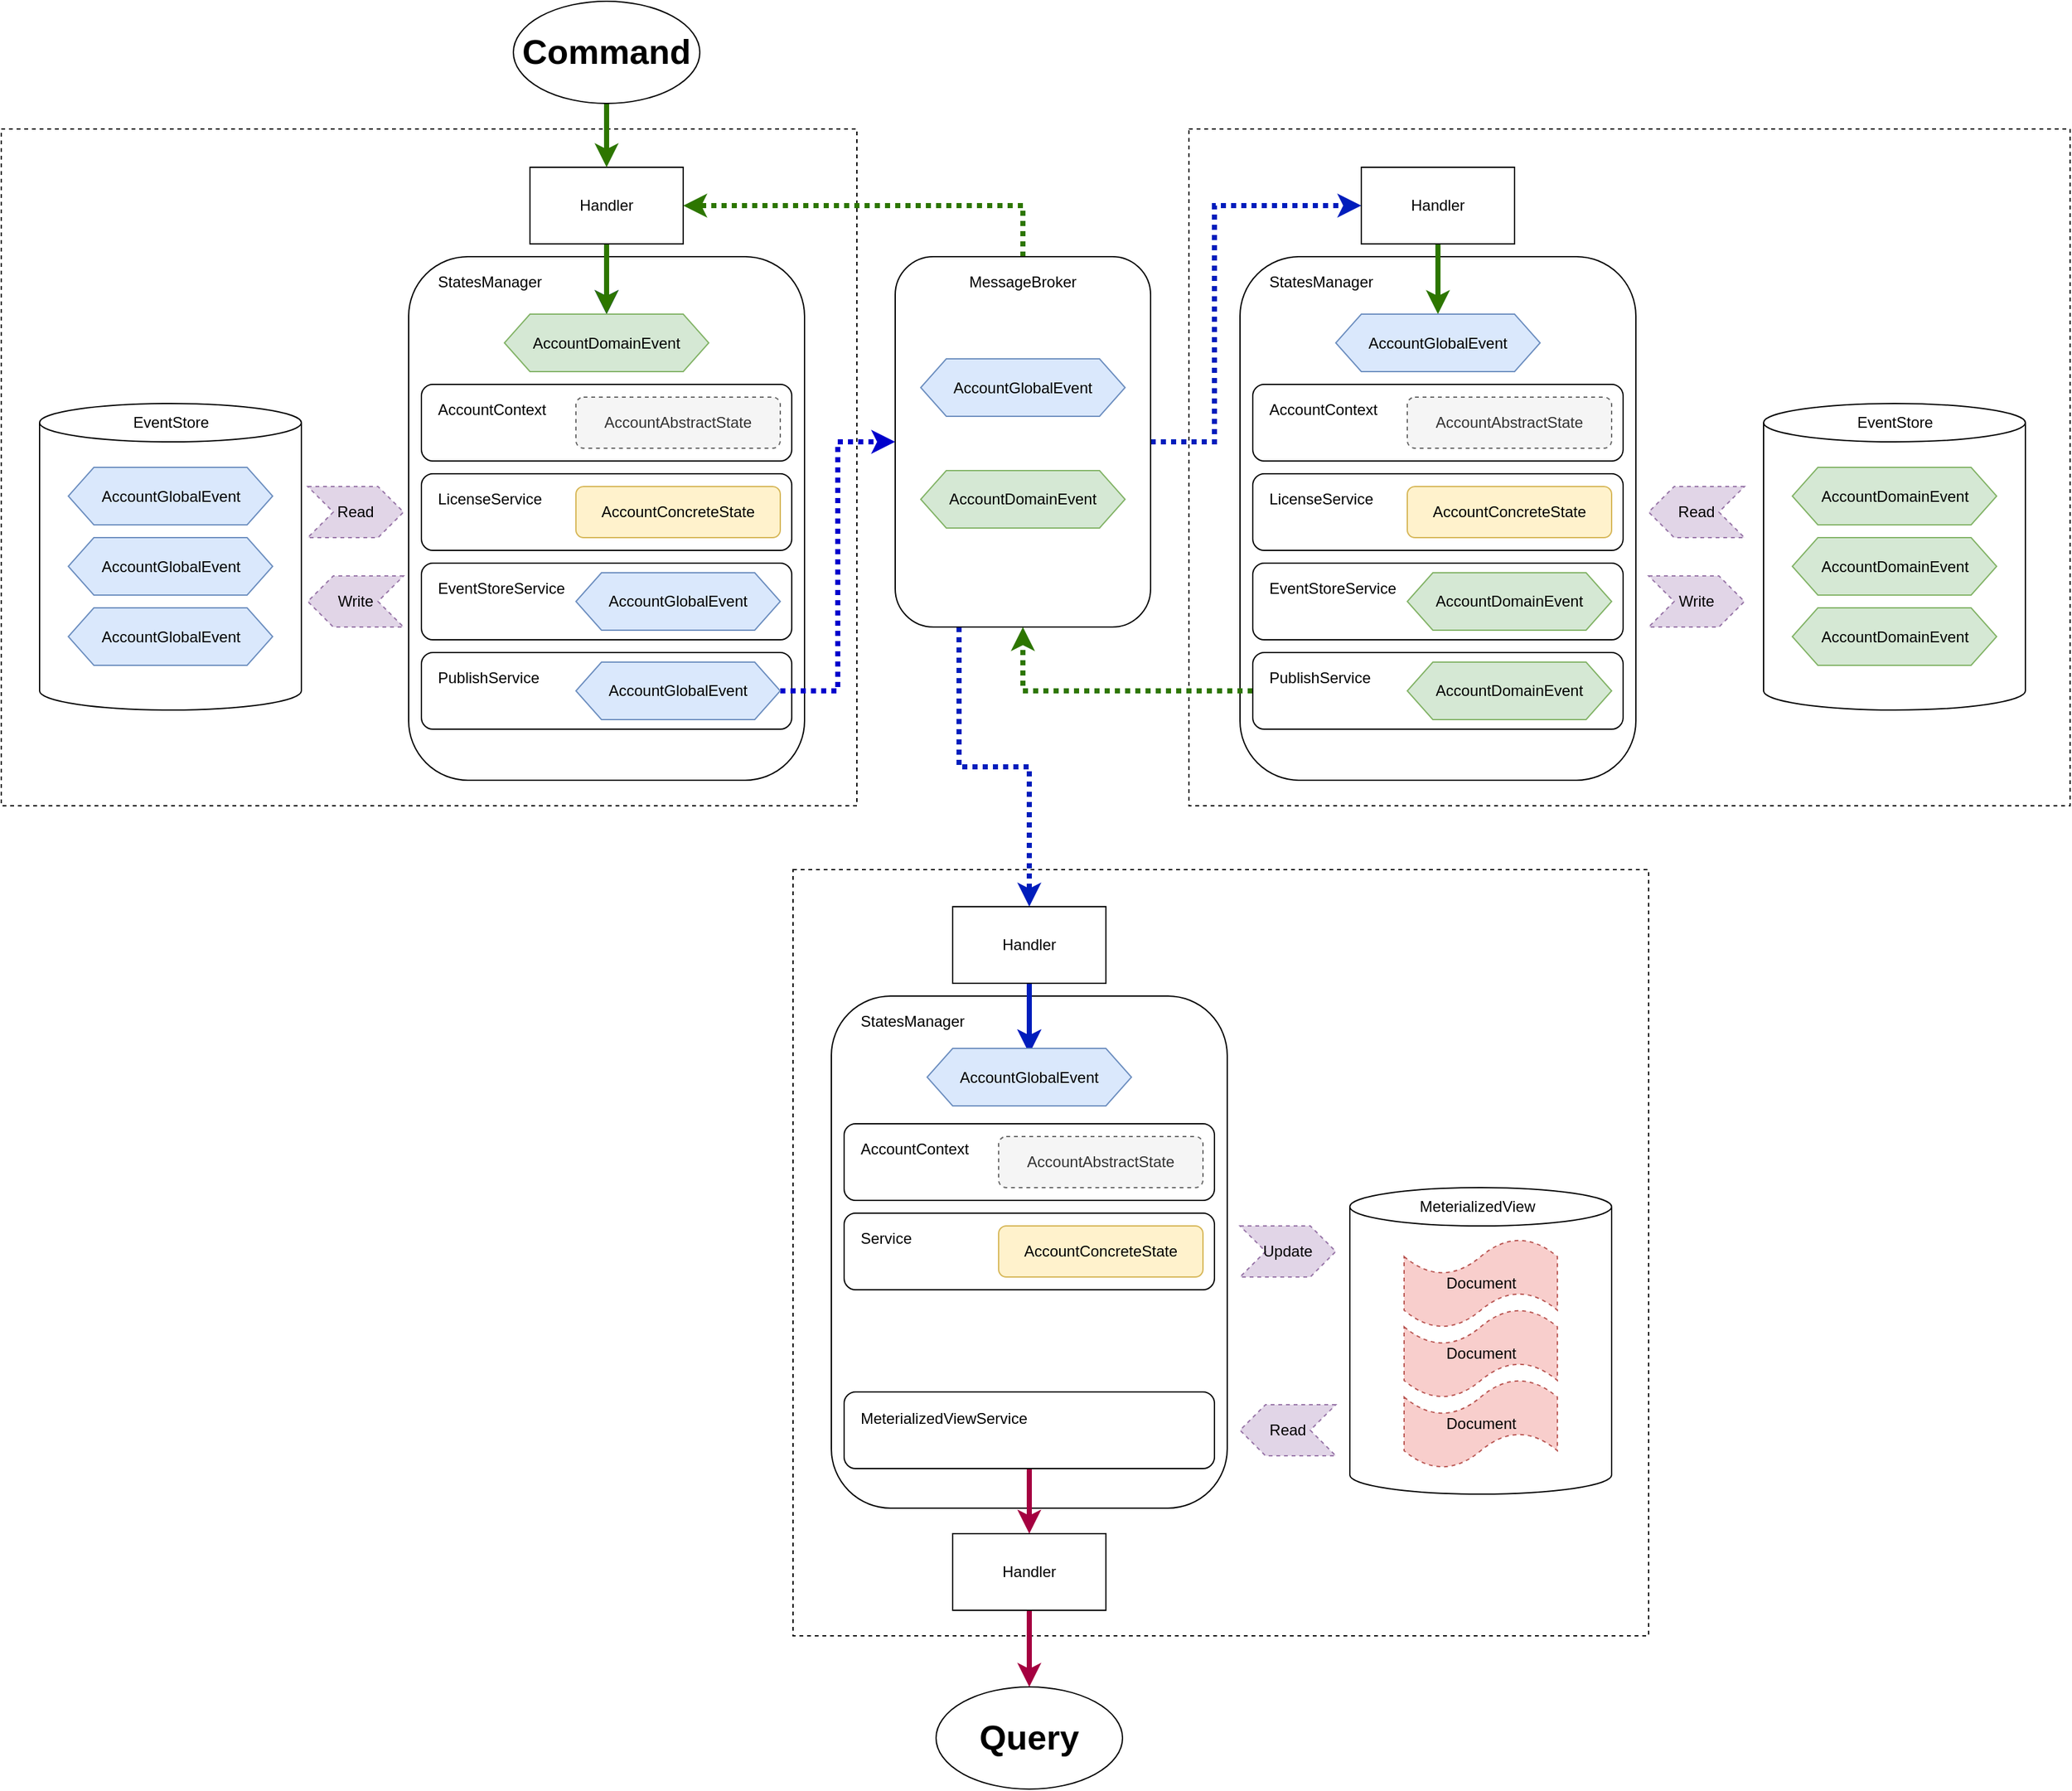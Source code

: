 <mxfile version="14.2.9" type="github">
  <diagram id="admTBz_KrJmi1BbA4oSx" name="Page-1">
    <mxGraphModel dx="3200" dy="1090" grid="1" gridSize="10" guides="1" tooltips="1" connect="1" arrows="1" fold="1" page="1" pageScale="1" pageWidth="1169" pageHeight="827" math="0" shadow="0">
      <root>
        <mxCell id="0" />
        <mxCell id="1" parent="0" />
        <mxCell id="mFbpa8uduFXjR7Y9WIhg-90" value="" style="rounded=0;whiteSpace=wrap;html=1;dashed=1;sketch=0;" vertex="1" parent="1">
          <mxGeometry x="-1120" y="130" width="670" height="530" as="geometry" />
        </mxCell>
        <mxCell id="mFbpa8uduFXjR7Y9WIhg-89" value="" style="rounded=0;whiteSpace=wrap;html=1;dashed=1;sketch=0;" vertex="1" parent="1">
          <mxGeometry x="-190" y="130" width="690" height="530" as="geometry" />
        </mxCell>
        <mxCell id="mFbpa8uduFXjR7Y9WIhg-88" value="" style="rounded=0;whiteSpace=wrap;html=1;dashed=1;sketch=0;" vertex="1" parent="1">
          <mxGeometry x="-500" y="710" width="670" height="600" as="geometry" />
        </mxCell>
        <mxCell id="mFbpa8uduFXjR7Y9WIhg-39" value="" style="shape=cylinder3;whiteSpace=wrap;html=1;boundedLbl=1;backgroundOutline=1;size=15;" vertex="1" parent="1">
          <mxGeometry x="-64" y="959" width="205" height="240" as="geometry" />
        </mxCell>
        <mxCell id="jYcr3VotyzjDWBihK4hr-34" value="" style="rounded=1;whiteSpace=wrap;html=1;strokeWidth=1;perimeterSpacing=0;" parent="1" vertex="1">
          <mxGeometry x="-801" y="230" width="310" height="410" as="geometry" />
        </mxCell>
        <mxCell id="jYcr3VotyzjDWBihK4hr-35" value="" style="shape=cylinder3;whiteSpace=wrap;html=1;boundedLbl=1;backgroundOutline=1;size=15;" parent="1" vertex="1">
          <mxGeometry x="-1090" y="345" width="205" height="240" as="geometry" />
        </mxCell>
        <mxCell id="jYcr3VotyzjDWBihK4hr-39" style="edgeStyle=orthogonalEdgeStyle;rounded=0;orthogonalLoop=1;jettySize=auto;html=1;entryX=0.5;entryY=0;entryDx=0;entryDy=0;strokeWidth=4;strokeColor=#0000CC;" parent="1" source="jYcr3VotyzjDWBihK4hr-40" target="jYcr3VotyzjDWBihK4hr-125" edge="1">
          <mxGeometry relative="1" as="geometry">
            <mxPoint x="-646" y="265" as="targetPoint" />
          </mxGeometry>
        </mxCell>
        <mxCell id="mFbpa8uduFXjR7Y9WIhg-10" value="" style="edgeStyle=orthogonalEdgeStyle;rounded=0;orthogonalLoop=1;jettySize=auto;html=1;strokeWidth=4;fillColor=#60a917;strokeColor=#2D7600;" edge="1" parent="1" source="jYcr3VotyzjDWBihK4hr-40" target="jYcr3VotyzjDWBihK4hr-125">
          <mxGeometry relative="1" as="geometry" />
        </mxCell>
        <mxCell id="jYcr3VotyzjDWBihK4hr-40" value="Handler" style="rounded=0;whiteSpace=wrap;html=1;" parent="1" vertex="1">
          <mxGeometry x="-706" y="160" width="120" height="60" as="geometry" />
        </mxCell>
        <mxCell id="jYcr3VotyzjDWBihK4hr-44" value="" style="rounded=1;whiteSpace=wrap;html=1;fillColor=#ffffff;" parent="1" vertex="1">
          <mxGeometry x="-791" y="540" width="290" height="60" as="geometry" />
        </mxCell>
        <mxCell id="jYcr3VotyzjDWBihK4hr-48" value="" style="rounded=1;whiteSpace=wrap;html=1;fillColor=#ffffff;" parent="1" vertex="1">
          <mxGeometry x="-791" y="470" width="290" height="60" as="geometry" />
        </mxCell>
        <mxCell id="jYcr3VotyzjDWBihK4hr-49" value="" style="rounded=1;whiteSpace=wrap;html=1;fillColor=#ffffff;" parent="1" vertex="1">
          <mxGeometry x="-791" y="400" width="290" height="60" as="geometry" />
        </mxCell>
        <mxCell id="jYcr3VotyzjDWBihK4hr-50" value="" style="rounded=1;whiteSpace=wrap;html=1;fillColor=#ffffff;" parent="1" vertex="1">
          <mxGeometry x="-791" y="330" width="290" height="60" as="geometry" />
        </mxCell>
        <mxCell id="jYcr3VotyzjDWBihK4hr-51" value="PublishService" style="text;html=1;strokeColor=none;fillColor=none;align=left;verticalAlign=middle;whiteSpace=wrap;rounded=0;" parent="1" vertex="1">
          <mxGeometry x="-780" y="550" width="100" height="20" as="geometry" />
        </mxCell>
        <mxCell id="jYcr3VotyzjDWBihK4hr-52" value="EventStoreService" style="text;html=1;strokeColor=none;fillColor=none;align=left;verticalAlign=middle;whiteSpace=wrap;rounded=0;" parent="1" vertex="1">
          <mxGeometry x="-780" y="480" width="100" height="20" as="geometry" />
        </mxCell>
        <mxCell id="jYcr3VotyzjDWBihK4hr-53" value="LicenseService" style="text;html=1;strokeColor=none;fillColor=none;align=left;verticalAlign=middle;whiteSpace=wrap;rounded=0;" parent="1" vertex="1">
          <mxGeometry x="-780" y="410" width="100" height="20" as="geometry" />
        </mxCell>
        <mxCell id="jYcr3VotyzjDWBihK4hr-54" value="AccountContext" style="text;html=1;strokeColor=none;fillColor=none;align=left;verticalAlign=middle;whiteSpace=wrap;rounded=0;" parent="1" vertex="1">
          <mxGeometry x="-780" y="340" width="100" height="20" as="geometry" />
        </mxCell>
        <mxCell id="jYcr3VotyzjDWBihK4hr-55" value="StatesManager" style="text;html=1;strokeColor=none;fillColor=none;align=left;verticalAlign=middle;whiteSpace=wrap;rounded=0;" parent="1" vertex="1">
          <mxGeometry x="-780" y="240" width="100" height="20" as="geometry" />
        </mxCell>
        <mxCell id="jYcr3VotyzjDWBihK4hr-60" value="AccountGlobalEvent" style="shape=hexagon;perimeter=hexagonPerimeter2;whiteSpace=wrap;html=1;fixedSize=1;fillColor=#dae8fc;strokeColor=#6c8ebf;" parent="1" vertex="1">
          <mxGeometry x="-670" y="477.5" width="160" height="45" as="geometry" />
        </mxCell>
        <mxCell id="jYcr3VotyzjDWBihK4hr-61" value="AccountConcreteState" style="rounded=1;whiteSpace=wrap;html=1;strokeWidth=1;fillColor=#fff2cc;strokeColor=#d6b656;" parent="1" vertex="1">
          <mxGeometry x="-670" y="410" width="160" height="40" as="geometry" />
        </mxCell>
        <mxCell id="jYcr3VotyzjDWBihK4hr-64" value="AccountAbstractState" style="rounded=1;whiteSpace=wrap;html=1;strokeWidth=1;fillColor=#f5f5f5;strokeColor=#666666;fontColor=#333333;dashed=1;" parent="1" vertex="1">
          <mxGeometry x="-670" y="340" width="160" height="40" as="geometry" />
        </mxCell>
        <mxCell id="jYcr3VotyzjDWBihK4hr-100" style="edgeStyle=orthogonalEdgeStyle;rounded=0;orthogonalLoop=1;jettySize=auto;html=1;entryX=0;entryY=0.5;entryDx=0;entryDy=0;strokeColor=#0000CC;strokeWidth=4;dashed=1;dashPattern=1 1;" parent="1" source="jYcr3VotyzjDWBihK4hr-68" target="jYcr3VotyzjDWBihK4hr-69" edge="1">
          <mxGeometry relative="1" as="geometry" />
        </mxCell>
        <mxCell id="jYcr3VotyzjDWBihK4hr-68" value="AccountGlobalEvent" style="shape=hexagon;perimeter=hexagonPerimeter2;whiteSpace=wrap;html=1;fixedSize=1;fillColor=#dae8fc;strokeColor=#6c8ebf;" parent="1" vertex="1">
          <mxGeometry x="-670" y="547.5" width="160" height="45" as="geometry" />
        </mxCell>
        <mxCell id="mFbpa8uduFXjR7Y9WIhg-4" style="edgeStyle=orthogonalEdgeStyle;rounded=0;orthogonalLoop=1;jettySize=auto;html=1;entryX=1;entryY=0.5;entryDx=0;entryDy=0;strokeWidth=4;fillColor=#60a917;strokeColor=#2D7600;dashed=1;dashPattern=1 1;" edge="1" parent="1" source="jYcr3VotyzjDWBihK4hr-69" target="jYcr3VotyzjDWBihK4hr-40">
          <mxGeometry relative="1" as="geometry">
            <Array as="points">
              <mxPoint x="-320" y="190" />
            </Array>
          </mxGeometry>
        </mxCell>
        <mxCell id="mFbpa8uduFXjR7Y9WIhg-6" style="edgeStyle=orthogonalEdgeStyle;rounded=0;orthogonalLoop=1;jettySize=auto;html=1;exitX=0.25;exitY=1;exitDx=0;exitDy=0;strokeWidth=4;fillColor=#0050ef;strokeColor=#001DBC;entryX=0.5;entryY=0;entryDx=0;entryDy=0;dashed=1;dashPattern=1 1;" edge="1" parent="1" source="jYcr3VotyzjDWBihK4hr-69" target="mFbpa8uduFXjR7Y9WIhg-46">
          <mxGeometry relative="1" as="geometry">
            <mxPoint x="-370" y="710.0" as="targetPoint" />
            <Array as="points" />
          </mxGeometry>
        </mxCell>
        <mxCell id="mFbpa8uduFXjR7Y9WIhg-8" style="edgeStyle=orthogonalEdgeStyle;rounded=0;orthogonalLoop=1;jettySize=auto;html=1;entryX=0;entryY=0.5;entryDx=0;entryDy=0;strokeWidth=4;fillColor=#0050ef;strokeColor=#001DBC;dashed=1;dashPattern=1 1;" edge="1" parent="1" source="jYcr3VotyzjDWBihK4hr-69" target="jYcr3VotyzjDWBihK4hr-79">
          <mxGeometry relative="1" as="geometry">
            <Array as="points">
              <mxPoint x="-170" y="375" />
              <mxPoint x="-170" y="190" />
            </Array>
          </mxGeometry>
        </mxCell>
        <mxCell id="jYcr3VotyzjDWBihK4hr-69" value="" style="rounded=1;whiteSpace=wrap;html=1;strokeWidth=1;fillColor=#ffffff;" parent="1" vertex="1">
          <mxGeometry x="-420" y="230" width="200" height="290" as="geometry" />
        </mxCell>
        <mxCell id="jYcr3VotyzjDWBihK4hr-73" style="edgeStyle=orthogonalEdgeStyle;rounded=0;orthogonalLoop=1;jettySize=auto;html=1;exitX=0.5;exitY=1;exitDx=0;exitDy=0;entryX=0.5;entryY=0;entryDx=0;entryDy=0;strokeColor=#2D7600;strokeWidth=4;fillColor=#60a917;" parent="1" source="jYcr3VotyzjDWBihK4hr-72" target="jYcr3VotyzjDWBihK4hr-40" edge="1">
          <mxGeometry relative="1" as="geometry" />
        </mxCell>
        <mxCell id="jYcr3VotyzjDWBihK4hr-72" value="&lt;font style=&quot;font-size: 27px&quot;&gt;&lt;b&gt;Command&lt;/b&gt;&lt;/font&gt;" style="ellipse;whiteSpace=wrap;html=1;strokeWidth=1;fillColor=#ffffff;" parent="1" vertex="1">
          <mxGeometry x="-719" y="30" width="146" height="80" as="geometry" />
        </mxCell>
        <mxCell id="jYcr3VotyzjDWBihK4hr-74" value="" style="rounded=1;whiteSpace=wrap;html=1;strokeWidth=1;perimeterSpacing=0;" parent="1" vertex="1">
          <mxGeometry x="-150" y="230" width="310" height="410" as="geometry" />
        </mxCell>
        <mxCell id="jYcr3VotyzjDWBihK4hr-75" value="" style="shape=cylinder3;whiteSpace=wrap;html=1;boundedLbl=1;backgroundOutline=1;size=15;" parent="1" vertex="1">
          <mxGeometry x="260" y="345" width="205" height="240" as="geometry" />
        </mxCell>
        <mxCell id="jYcr3VotyzjDWBihK4hr-78" style="edgeStyle=orthogonalEdgeStyle;rounded=0;orthogonalLoop=1;jettySize=auto;html=1;entryX=0.5;entryY=0;entryDx=0;entryDy=0;strokeWidth=4;strokeColor=#2D7600;fillColor=#60a917;" parent="1" source="jYcr3VotyzjDWBihK4hr-79" target="jYcr3VotyzjDWBihK4hr-114" edge="1">
          <mxGeometry relative="1" as="geometry">
            <mxPoint x="5" y="265" as="targetPoint" />
          </mxGeometry>
        </mxCell>
        <mxCell id="jYcr3VotyzjDWBihK4hr-79" value="Handler" style="rounded=0;whiteSpace=wrap;html=1;" parent="1" vertex="1">
          <mxGeometry x="-55" y="160" width="120" height="60" as="geometry" />
        </mxCell>
        <mxCell id="mFbpa8uduFXjR7Y9WIhg-1" style="edgeStyle=orthogonalEdgeStyle;rounded=0;orthogonalLoop=1;jettySize=auto;html=1;entryX=0.5;entryY=1;entryDx=0;entryDy=0;strokeWidth=4;fillColor=#60a917;strokeColor=#2D7600;dashed=1;dashPattern=1 1;" edge="1" parent="1" source="jYcr3VotyzjDWBihK4hr-80" target="jYcr3VotyzjDWBihK4hr-69">
          <mxGeometry relative="1" as="geometry" />
        </mxCell>
        <mxCell id="jYcr3VotyzjDWBihK4hr-80" value="" style="rounded=1;whiteSpace=wrap;html=1;fillColor=#ffffff;" parent="1" vertex="1">
          <mxGeometry x="-140" y="540" width="290" height="60" as="geometry" />
        </mxCell>
        <mxCell id="jYcr3VotyzjDWBihK4hr-85" value="" style="rounded=1;whiteSpace=wrap;html=1;fillColor=#ffffff;" parent="1" vertex="1">
          <mxGeometry x="-140" y="470" width="290" height="60" as="geometry" />
        </mxCell>
        <mxCell id="jYcr3VotyzjDWBihK4hr-86" value="" style="rounded=1;whiteSpace=wrap;html=1;fillColor=#ffffff;" parent="1" vertex="1">
          <mxGeometry x="-140" y="400" width="290" height="60" as="geometry" />
        </mxCell>
        <mxCell id="jYcr3VotyzjDWBihK4hr-87" value="" style="rounded=1;whiteSpace=wrap;html=1;fillColor=#ffffff;" parent="1" vertex="1">
          <mxGeometry x="-140" y="330" width="290" height="60" as="geometry" />
        </mxCell>
        <mxCell id="jYcr3VotyzjDWBihK4hr-88" value="PublishService" style="text;html=1;strokeColor=none;fillColor=none;align=left;verticalAlign=middle;whiteSpace=wrap;rounded=0;" parent="1" vertex="1">
          <mxGeometry x="-129" y="550" width="100" height="20" as="geometry" />
        </mxCell>
        <mxCell id="jYcr3VotyzjDWBihK4hr-89" value="EventStoreService" style="text;html=1;strokeColor=none;fillColor=none;align=left;verticalAlign=middle;whiteSpace=wrap;rounded=0;" parent="1" vertex="1">
          <mxGeometry x="-129" y="480" width="100" height="20" as="geometry" />
        </mxCell>
        <mxCell id="jYcr3VotyzjDWBihK4hr-90" value="LicenseService" style="text;html=1;strokeColor=none;fillColor=none;align=left;verticalAlign=middle;whiteSpace=wrap;rounded=0;" parent="1" vertex="1">
          <mxGeometry x="-129" y="410" width="100" height="20" as="geometry" />
        </mxCell>
        <mxCell id="jYcr3VotyzjDWBihK4hr-91" value="AccountContext" style="text;html=1;strokeColor=none;fillColor=none;align=left;verticalAlign=middle;whiteSpace=wrap;rounded=0;" parent="1" vertex="1">
          <mxGeometry x="-129" y="340" width="100" height="20" as="geometry" />
        </mxCell>
        <mxCell id="jYcr3VotyzjDWBihK4hr-92" value="StatesManager" style="text;html=1;strokeColor=none;fillColor=none;align=left;verticalAlign=middle;whiteSpace=wrap;rounded=0;" parent="1" vertex="1">
          <mxGeometry x="-129" y="240" width="100" height="20" as="geometry" />
        </mxCell>
        <mxCell id="jYcr3VotyzjDWBihK4hr-101" value="MessageBroker" style="text;html=1;strokeColor=none;fillColor=none;align=center;verticalAlign=middle;whiteSpace=wrap;rounded=0;" parent="1" vertex="1">
          <mxGeometry x="-370" y="240" width="100" height="20" as="geometry" />
        </mxCell>
        <mxCell id="jYcr3VotyzjDWBihK4hr-102" value="AccountGlobalEvent" style="shape=hexagon;perimeter=hexagonPerimeter2;whiteSpace=wrap;html=1;fixedSize=1;fillColor=#dae8fc;strokeColor=#6c8ebf;" parent="1" vertex="1">
          <mxGeometry x="-400" y="310" width="160" height="45" as="geometry" />
        </mxCell>
        <mxCell id="jYcr3VotyzjDWBihK4hr-111" value="EventStore" style="text;html=1;strokeColor=none;fillColor=none;align=center;verticalAlign=middle;whiteSpace=wrap;rounded=0;" parent="1" vertex="1">
          <mxGeometry x="-1037.5" y="350" width="100" height="20" as="geometry" />
        </mxCell>
        <mxCell id="jYcr3VotyzjDWBihK4hr-112" value="EventStore" style="text;html=1;strokeColor=none;fillColor=none;align=center;verticalAlign=middle;whiteSpace=wrap;rounded=0;" parent="1" vertex="1">
          <mxGeometry x="312.5" y="350" width="100" height="20" as="geometry" />
        </mxCell>
        <mxCell id="jYcr3VotyzjDWBihK4hr-114" value="AccountGlobalEvent" style="shape=hexagon;perimeter=hexagonPerimeter2;whiteSpace=wrap;html=1;fixedSize=1;fillColor=#dae8fc;strokeColor=#6c8ebf;" parent="1" vertex="1">
          <mxGeometry x="-75" y="275" width="160" height="45" as="geometry" />
        </mxCell>
        <mxCell id="jYcr3VotyzjDWBihK4hr-125" value="AccountDomainEvent" style="shape=hexagon;perimeter=hexagonPerimeter2;whiteSpace=wrap;html=1;fixedSize=1;fillColor=#d5e8d4;strokeColor=#82b366;" parent="1" vertex="1">
          <mxGeometry x="-726" y="275" width="160" height="45" as="geometry" />
        </mxCell>
        <mxCell id="mFbpa8uduFXjR7Y9WIhg-7" value="MeterializedView" style="text;html=1;strokeColor=none;fillColor=none;align=center;verticalAlign=middle;whiteSpace=wrap;rounded=0;" vertex="1" parent="1">
          <mxGeometry x="-14" y="964" width="100" height="20" as="geometry" />
        </mxCell>
        <mxCell id="mFbpa8uduFXjR7Y9WIhg-11" value="AccountAbstractState" style="rounded=1;whiteSpace=wrap;html=1;strokeWidth=1;fillColor=#f5f5f5;strokeColor=#666666;fontColor=#333333;dashed=1;" vertex="1" parent="1">
          <mxGeometry x="-19" y="340" width="160" height="40" as="geometry" />
        </mxCell>
        <mxCell id="mFbpa8uduFXjR7Y9WIhg-12" value="AccountConcreteState" style="rounded=1;whiteSpace=wrap;html=1;strokeWidth=1;fillColor=#fff2cc;strokeColor=#d6b656;" vertex="1" parent="1">
          <mxGeometry x="-19" y="410" width="160" height="40" as="geometry" />
        </mxCell>
        <mxCell id="mFbpa8uduFXjR7Y9WIhg-13" value="AccountDomainEvent" style="shape=hexagon;perimeter=hexagonPerimeter2;whiteSpace=wrap;html=1;fixedSize=1;fillColor=#d5e8d4;strokeColor=#82b366;" vertex="1" parent="1">
          <mxGeometry x="-19" y="477.5" width="160" height="45" as="geometry" />
        </mxCell>
        <mxCell id="mFbpa8uduFXjR7Y9WIhg-14" value="AccountDomainEvent" style="shape=hexagon;perimeter=hexagonPerimeter2;whiteSpace=wrap;html=1;fixedSize=1;fillColor=#d5e8d4;strokeColor=#82b366;" vertex="1" parent="1">
          <mxGeometry x="-19" y="547.5" width="160" height="45" as="geometry" />
        </mxCell>
        <mxCell id="mFbpa8uduFXjR7Y9WIhg-15" value="AccountDomainEvent" style="shape=hexagon;perimeter=hexagonPerimeter2;whiteSpace=wrap;html=1;fixedSize=1;fillColor=#d5e8d4;strokeColor=#82b366;" vertex="1" parent="1">
          <mxGeometry x="282.5" y="395" width="160" height="45" as="geometry" />
        </mxCell>
        <mxCell id="mFbpa8uduFXjR7Y9WIhg-16" value="AccountDomainEvent" style="shape=hexagon;perimeter=hexagonPerimeter2;whiteSpace=wrap;html=1;fixedSize=1;fillColor=#d5e8d4;strokeColor=#82b366;" vertex="1" parent="1">
          <mxGeometry x="282.5" y="450" width="160" height="45" as="geometry" />
        </mxCell>
        <mxCell id="mFbpa8uduFXjR7Y9WIhg-17" value="AccountDomainEvent" style="shape=hexagon;perimeter=hexagonPerimeter2;whiteSpace=wrap;html=1;fixedSize=1;fillColor=#d5e8d4;strokeColor=#82b366;" vertex="1" parent="1">
          <mxGeometry x="282.5" y="505" width="160" height="45" as="geometry" />
        </mxCell>
        <mxCell id="mFbpa8uduFXjR7Y9WIhg-18" value="AccountGlobalEvent" style="shape=hexagon;perimeter=hexagonPerimeter2;whiteSpace=wrap;html=1;fixedSize=1;fillColor=#dae8fc;strokeColor=#6c8ebf;" vertex="1" parent="1">
          <mxGeometry x="-1067.5" y="395" width="160" height="45" as="geometry" />
        </mxCell>
        <mxCell id="mFbpa8uduFXjR7Y9WIhg-19" value="AccountGlobalEvent" style="shape=hexagon;perimeter=hexagonPerimeter2;whiteSpace=wrap;html=1;fixedSize=1;fillColor=#dae8fc;strokeColor=#6c8ebf;" vertex="1" parent="1">
          <mxGeometry x="-1067.5" y="450" width="160" height="45" as="geometry" />
        </mxCell>
        <mxCell id="mFbpa8uduFXjR7Y9WIhg-20" value="AccountGlobalEvent" style="shape=hexagon;perimeter=hexagonPerimeter2;whiteSpace=wrap;html=1;fixedSize=1;fillColor=#dae8fc;strokeColor=#6c8ebf;" vertex="1" parent="1">
          <mxGeometry x="-1067.5" y="505" width="160" height="45" as="geometry" />
        </mxCell>
        <mxCell id="mFbpa8uduFXjR7Y9WIhg-21" value="AccountDomainEvent" style="shape=hexagon;perimeter=hexagonPerimeter2;whiteSpace=wrap;html=1;fixedSize=1;fillColor=#d5e8d4;strokeColor=#82b366;" vertex="1" parent="1">
          <mxGeometry x="-400" y="397.5" width="160" height="45" as="geometry" />
        </mxCell>
        <mxCell id="mFbpa8uduFXjR7Y9WIhg-27" value="Document" style="shape=tape;whiteSpace=wrap;html=1;dashed=1;fillColor=#f8cecc;strokeColor=#b85450;" vertex="1" parent="1">
          <mxGeometry x="-21.5" y="999" width="120" height="70" as="geometry" />
        </mxCell>
        <mxCell id="mFbpa8uduFXjR7Y9WIhg-29" value="&lt;span&gt;Document&lt;/span&gt;" style="shape=tape;whiteSpace=wrap;html=1;dashed=1;fillColor=#f8cecc;strokeColor=#b85450;" vertex="1" parent="1">
          <mxGeometry x="-21.5" y="1054" width="120" height="70" as="geometry" />
        </mxCell>
        <mxCell id="mFbpa8uduFXjR7Y9WIhg-30" value="&lt;span&gt;Document&lt;/span&gt;" style="shape=tape;whiteSpace=wrap;html=1;dashed=1;fillColor=#f8cecc;strokeColor=#b85450;" vertex="1" parent="1">
          <mxGeometry x="-21.5" y="1109" width="120" height="70" as="geometry" />
        </mxCell>
        <mxCell id="mFbpa8uduFXjR7Y9WIhg-42" value="" style="rounded=1;whiteSpace=wrap;html=1;strokeWidth=1;perimeterSpacing=0;" vertex="1" parent="1">
          <mxGeometry x="-470" y="809" width="310" height="401" as="geometry" />
        </mxCell>
        <mxCell id="mFbpa8uduFXjR7Y9WIhg-44" style="edgeStyle=orthogonalEdgeStyle;rounded=0;orthogonalLoop=1;jettySize=auto;html=1;entryX=0.5;entryY=0;entryDx=0;entryDy=0;strokeWidth=4;strokeColor=#0000CC;" edge="1" parent="1" source="mFbpa8uduFXjR7Y9WIhg-46">
          <mxGeometry relative="1" as="geometry">
            <mxPoint x="-315" y="854" as="targetPoint" />
          </mxGeometry>
        </mxCell>
        <mxCell id="mFbpa8uduFXjR7Y9WIhg-45" value="" style="edgeStyle=orthogonalEdgeStyle;rounded=0;orthogonalLoop=1;jettySize=auto;html=1;strokeWidth=4;fillColor=#0050ef;strokeColor=#001DBC;" edge="1" parent="1" source="mFbpa8uduFXjR7Y9WIhg-46">
          <mxGeometry relative="1" as="geometry">
            <mxPoint x="-315" y="854" as="targetPoint" />
          </mxGeometry>
        </mxCell>
        <mxCell id="mFbpa8uduFXjR7Y9WIhg-46" value="Handler" style="rounded=0;whiteSpace=wrap;html=1;" vertex="1" parent="1">
          <mxGeometry x="-375" y="739" width="120" height="60" as="geometry" />
        </mxCell>
        <mxCell id="mFbpa8uduFXjR7Y9WIhg-85" style="edgeStyle=orthogonalEdgeStyle;rounded=0;orthogonalLoop=1;jettySize=auto;html=1;exitX=0.5;exitY=1;exitDx=0;exitDy=0;entryX=0.5;entryY=0;entryDx=0;entryDy=0;strokeWidth=4;fillColor=#d80073;strokeColor=#A50040;" edge="1" parent="1" source="mFbpa8uduFXjR7Y9WIhg-49" target="mFbpa8uduFXjR7Y9WIhg-84">
          <mxGeometry relative="1" as="geometry" />
        </mxCell>
        <mxCell id="mFbpa8uduFXjR7Y9WIhg-49" value="" style="rounded=1;whiteSpace=wrap;html=1;fillColor=#ffffff;" vertex="1" parent="1">
          <mxGeometry x="-460" y="1119" width="290" height="60" as="geometry" />
        </mxCell>
        <mxCell id="mFbpa8uduFXjR7Y9WIhg-51" value="" style="rounded=1;whiteSpace=wrap;html=1;fillColor=#ffffff;" vertex="1" parent="1">
          <mxGeometry x="-460" y="979" width="290" height="60" as="geometry" />
        </mxCell>
        <mxCell id="mFbpa8uduFXjR7Y9WIhg-52" value="" style="rounded=1;whiteSpace=wrap;html=1;fillColor=#ffffff;" vertex="1" parent="1">
          <mxGeometry x="-460" y="909" width="290" height="60" as="geometry" />
        </mxCell>
        <mxCell id="mFbpa8uduFXjR7Y9WIhg-54" value="&lt;span style=&quot;text-align: center&quot;&gt;MeterializedViewService&lt;br&gt;&lt;/span&gt;" style="text;html=1;strokeColor=none;fillColor=none;align=left;verticalAlign=middle;whiteSpace=wrap;rounded=0;" vertex="1" parent="1">
          <mxGeometry x="-449" y="1130" width="100" height="20" as="geometry" />
        </mxCell>
        <mxCell id="mFbpa8uduFXjR7Y9WIhg-55" value="Service" style="text;html=1;strokeColor=none;fillColor=none;align=left;verticalAlign=middle;whiteSpace=wrap;rounded=0;" vertex="1" parent="1">
          <mxGeometry x="-449" y="989" width="100" height="20" as="geometry" />
        </mxCell>
        <mxCell id="mFbpa8uduFXjR7Y9WIhg-56" value="AccountContext" style="text;html=1;strokeColor=none;fillColor=none;align=left;verticalAlign=middle;whiteSpace=wrap;rounded=0;" vertex="1" parent="1">
          <mxGeometry x="-449" y="919" width="100" height="20" as="geometry" />
        </mxCell>
        <mxCell id="mFbpa8uduFXjR7Y9WIhg-57" value="StatesManager" style="text;html=1;strokeColor=none;fillColor=none;align=left;verticalAlign=middle;whiteSpace=wrap;rounded=0;" vertex="1" parent="1">
          <mxGeometry x="-449" y="819" width="100" height="20" as="geometry" />
        </mxCell>
        <mxCell id="mFbpa8uduFXjR7Y9WIhg-59" value="AccountConcreteState" style="rounded=1;whiteSpace=wrap;html=1;strokeWidth=1;fillColor=#fff2cc;strokeColor=#d6b656;" vertex="1" parent="1">
          <mxGeometry x="-339" y="989" width="160" height="40" as="geometry" />
        </mxCell>
        <mxCell id="mFbpa8uduFXjR7Y9WIhg-61" value="AccountAbstractState" style="rounded=1;whiteSpace=wrap;html=1;strokeWidth=1;fillColor=#f5f5f5;strokeColor=#666666;fontColor=#333333;dashed=1;" vertex="1" parent="1">
          <mxGeometry x="-339" y="919" width="160" height="40" as="geometry" />
        </mxCell>
        <mxCell id="mFbpa8uduFXjR7Y9WIhg-69" value="AccountGlobalEvent" style="shape=hexagon;perimeter=hexagonPerimeter2;whiteSpace=wrap;html=1;fixedSize=1;fillColor=#dae8fc;strokeColor=#6c8ebf;" vertex="1" parent="1">
          <mxGeometry x="-395" y="850" width="160" height="45" as="geometry" />
        </mxCell>
        <mxCell id="mFbpa8uduFXjR7Y9WIhg-76" value="Read" style="shape=step;perimeter=stepPerimeter;whiteSpace=wrap;html=1;fixedSize=1;dashed=1;fillColor=#e1d5e7;strokeColor=#9673a6;" vertex="1" parent="1">
          <mxGeometry x="-880" y="410" width="75" height="40" as="geometry" />
        </mxCell>
        <mxCell id="mFbpa8uduFXjR7Y9WIhg-78" value="Write" style="shape=step;perimeter=stepPerimeter;whiteSpace=wrap;html=1;fixedSize=1;dashed=1;fillColor=#e1d5e7;strokeColor=#9673a6;rounded=0;sketch=0;flipH=1;" vertex="1" parent="1">
          <mxGeometry x="-880" y="480" width="75" height="40" as="geometry" />
        </mxCell>
        <mxCell id="mFbpa8uduFXjR7Y9WIhg-79" value="Read" style="shape=step;perimeter=stepPerimeter;whiteSpace=wrap;html=1;fixedSize=1;dashed=1;fillColor=#e1d5e7;strokeColor=#9673a6;flipH=1;" vertex="1" parent="1">
          <mxGeometry x="170" y="410" width="75" height="40" as="geometry" />
        </mxCell>
        <mxCell id="mFbpa8uduFXjR7Y9WIhg-80" value="Write" style="shape=step;perimeter=stepPerimeter;whiteSpace=wrap;html=1;fixedSize=1;dashed=1;fillColor=#e1d5e7;strokeColor=#9673a6;rounded=0;sketch=0;flipH=0;" vertex="1" parent="1">
          <mxGeometry x="170" y="480" width="75" height="40" as="geometry" />
        </mxCell>
        <mxCell id="mFbpa8uduFXjR7Y9WIhg-82" value="Update" style="shape=step;perimeter=stepPerimeter;whiteSpace=wrap;html=1;fixedSize=1;dashed=1;fillColor=#e1d5e7;strokeColor=#9673a6;rounded=0;sketch=0;flipH=0;" vertex="1" parent="1">
          <mxGeometry x="-150" y="989" width="75" height="40" as="geometry" />
        </mxCell>
        <mxCell id="mFbpa8uduFXjR7Y9WIhg-83" value="Read" style="shape=step;perimeter=stepPerimeter;whiteSpace=wrap;html=1;fixedSize=1;dashed=1;fillColor=#e1d5e7;strokeColor=#9673a6;flipH=1;" vertex="1" parent="1">
          <mxGeometry x="-150" y="1129" width="75" height="40" as="geometry" />
        </mxCell>
        <mxCell id="mFbpa8uduFXjR7Y9WIhg-87" style="edgeStyle=orthogonalEdgeStyle;rounded=0;orthogonalLoop=1;jettySize=auto;html=1;exitX=0.5;exitY=1;exitDx=0;exitDy=0;entryX=0.5;entryY=0;entryDx=0;entryDy=0;strokeWidth=4;fillColor=#d80073;strokeColor=#A50040;" edge="1" parent="1" source="mFbpa8uduFXjR7Y9WIhg-84" target="mFbpa8uduFXjR7Y9WIhg-86">
          <mxGeometry relative="1" as="geometry" />
        </mxCell>
        <mxCell id="mFbpa8uduFXjR7Y9WIhg-84" value="Handler" style="rounded=0;whiteSpace=wrap;html=1;" vertex="1" parent="1">
          <mxGeometry x="-375" y="1230" width="120" height="60" as="geometry" />
        </mxCell>
        <mxCell id="mFbpa8uduFXjR7Y9WIhg-86" value="&lt;font style=&quot;font-size: 27px&quot;&gt;&lt;b&gt;Query&lt;/b&gt;&lt;/font&gt;" style="ellipse;whiteSpace=wrap;html=1;strokeWidth=1;fillColor=#ffffff;" vertex="1" parent="1">
          <mxGeometry x="-388" y="1350" width="146" height="80" as="geometry" />
        </mxCell>
      </root>
    </mxGraphModel>
  </diagram>
</mxfile>
